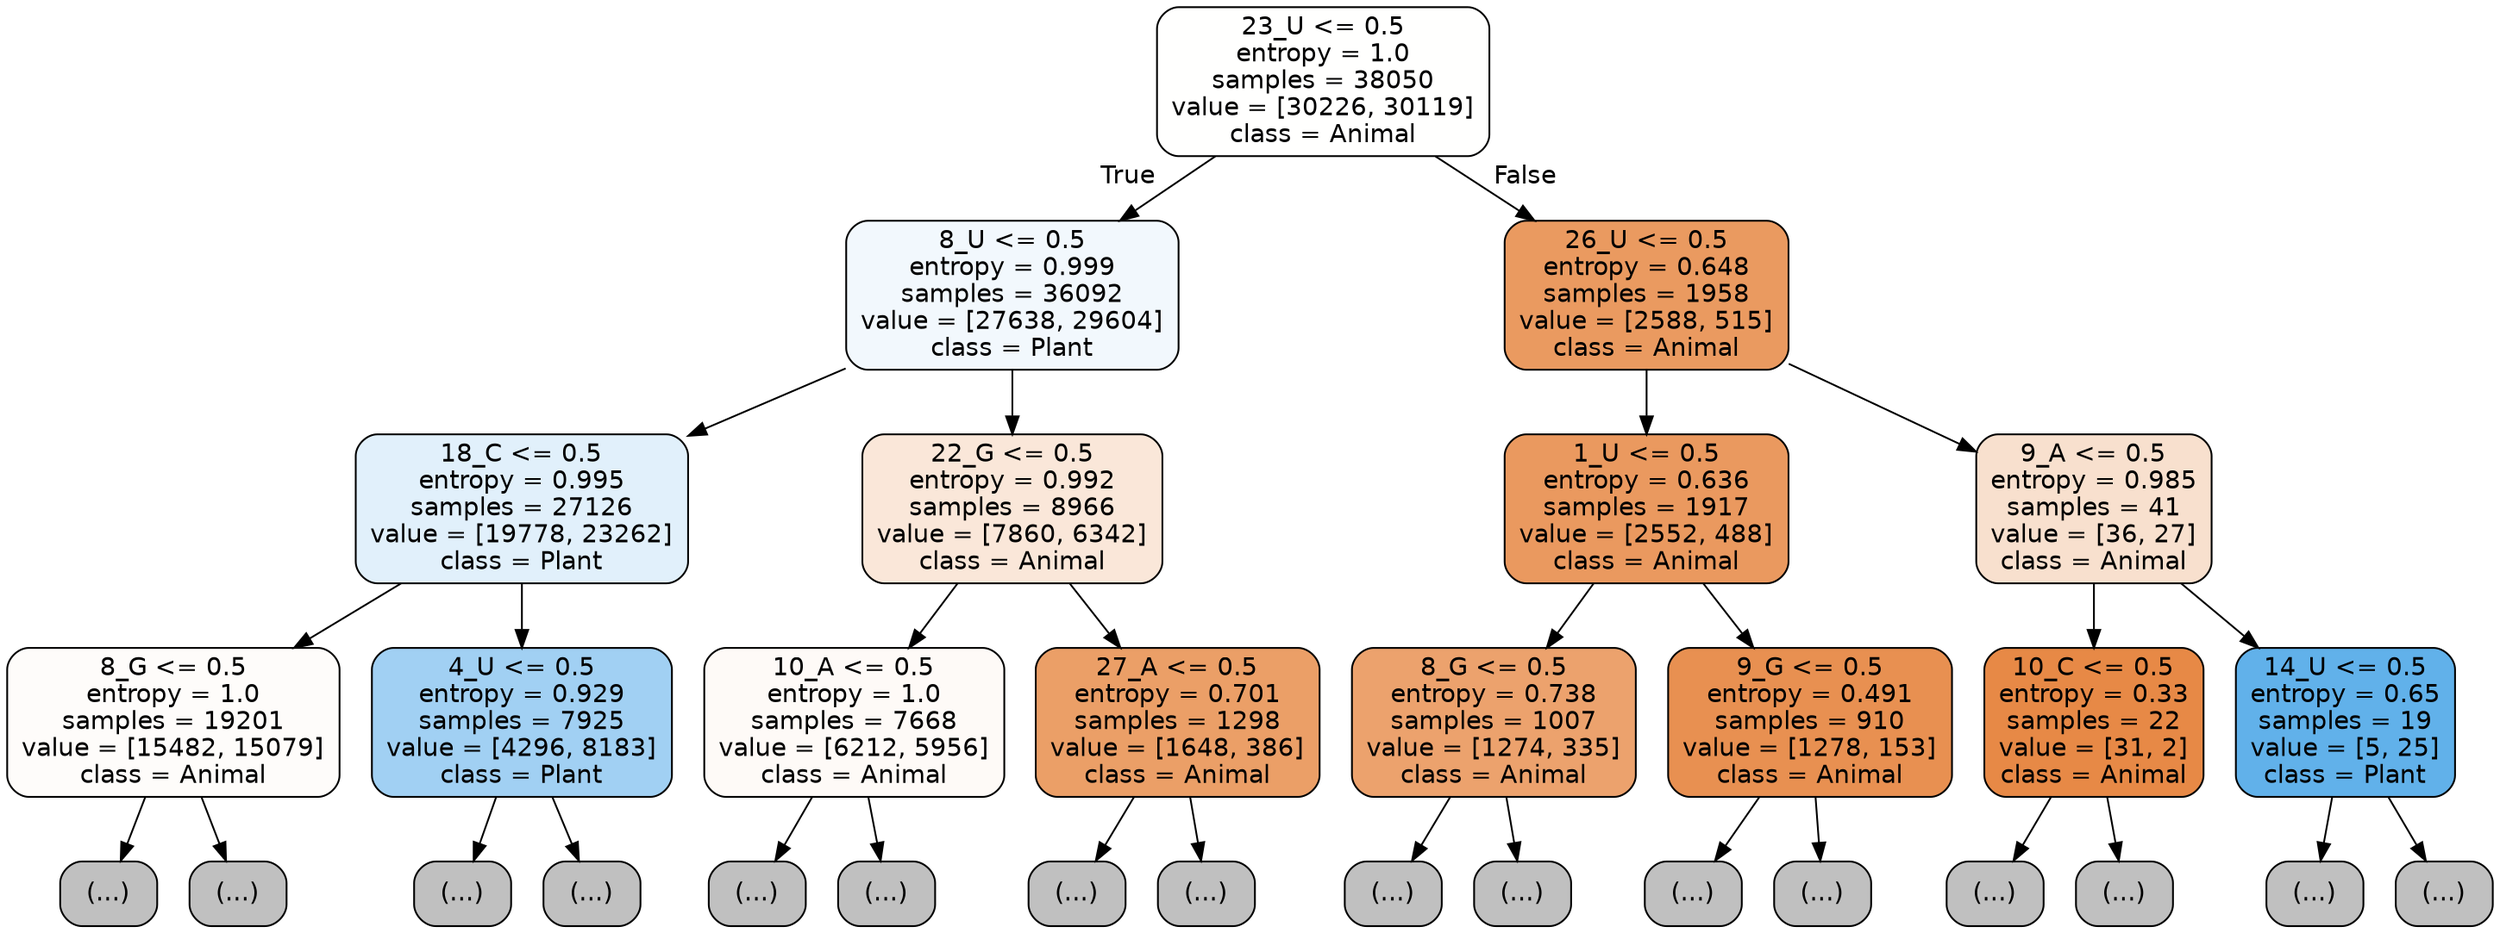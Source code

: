 digraph Tree {
node [shape=box, style="filled, rounded", color="black", fontname="helvetica"] ;
edge [fontname="helvetica"] ;
0 [label="23_U <= 0.5\nentropy = 1.0\nsamples = 38050\nvalue = [30226, 30119]\nclass = Animal", fillcolor="#fffffe"] ;
1 [label="8_U <= 0.5\nentropy = 0.999\nsamples = 36092\nvalue = [27638, 29604]\nclass = Plant", fillcolor="#f2f8fd"] ;
0 -> 1 [labeldistance=2.5, labelangle=45, headlabel="True"] ;
2 [label="18_C <= 0.5\nentropy = 0.995\nsamples = 27126\nvalue = [19778, 23262]\nclass = Plant", fillcolor="#e1f0fb"] ;
1 -> 2 ;
3 [label="8_G <= 0.5\nentropy = 1.0\nsamples = 19201\nvalue = [15482, 15079]\nclass = Animal", fillcolor="#fefcfa"] ;
2 -> 3 ;
4 [label="(...)", fillcolor="#C0C0C0"] ;
3 -> 4 ;
5835 [label="(...)", fillcolor="#C0C0C0"] ;
3 -> 5835 ;
9190 [label="4_U <= 0.5\nentropy = 0.929\nsamples = 7925\nvalue = [4296, 8183]\nclass = Plant", fillcolor="#a1d0f3"] ;
2 -> 9190 ;
9191 [label="(...)", fillcolor="#C0C0C0"] ;
9190 -> 9191 ;
11200 [label="(...)", fillcolor="#C0C0C0"] ;
9190 -> 11200 ;
11817 [label="22_G <= 0.5\nentropy = 0.992\nsamples = 8966\nvalue = [7860, 6342]\nclass = Animal", fillcolor="#fae7d9"] ;
1 -> 11817 ;
11818 [label="10_A <= 0.5\nentropy = 1.0\nsamples = 7668\nvalue = [6212, 5956]\nclass = Animal", fillcolor="#fefaf7"] ;
11817 -> 11818 ;
11819 [label="(...)", fillcolor="#C0C0C0"] ;
11818 -> 11819 ;
14852 [label="(...)", fillcolor="#C0C0C0"] ;
11818 -> 14852 ;
15757 [label="27_A <= 0.5\nentropy = 0.701\nsamples = 1298\nvalue = [1648, 386]\nclass = Animal", fillcolor="#eb9f67"] ;
11817 -> 15757 ;
15758 [label="(...)", fillcolor="#C0C0C0"] ;
15757 -> 15758 ;
16177 [label="(...)", fillcolor="#C0C0C0"] ;
15757 -> 16177 ;
16180 [label="26_U <= 0.5\nentropy = 0.648\nsamples = 1958\nvalue = [2588, 515]\nclass = Animal", fillcolor="#ea9a60"] ;
0 -> 16180 [labeldistance=2.5, labelangle=-45, headlabel="False"] ;
16181 [label="1_U <= 0.5\nentropy = 0.636\nsamples = 1917\nvalue = [2552, 488]\nclass = Animal", fillcolor="#ea995f"] ;
16180 -> 16181 ;
16182 [label="8_G <= 0.5\nentropy = 0.738\nsamples = 1007\nvalue = [1274, 335]\nclass = Animal", fillcolor="#eca26d"] ;
16181 -> 16182 ;
16183 [label="(...)", fillcolor="#C0C0C0"] ;
16182 -> 16183 ;
16518 [label="(...)", fillcolor="#C0C0C0"] ;
16182 -> 16518 ;
16657 [label="9_G <= 0.5\nentropy = 0.491\nsamples = 910\nvalue = [1278, 153]\nclass = Animal", fillcolor="#e89051"] ;
16181 -> 16657 ;
16658 [label="(...)", fillcolor="#C0C0C0"] ;
16657 -> 16658 ;
16913 [label="(...)", fillcolor="#C0C0C0"] ;
16657 -> 16913 ;
17000 [label="9_A <= 0.5\nentropy = 0.985\nsamples = 41\nvalue = [36, 27]\nclass = Animal", fillcolor="#f8e0ce"] ;
16180 -> 17000 ;
17001 [label="10_C <= 0.5\nentropy = 0.33\nsamples = 22\nvalue = [31, 2]\nclass = Animal", fillcolor="#e78946"] ;
17000 -> 17001 ;
17002 [label="(...)", fillcolor="#C0C0C0"] ;
17001 -> 17002 ;
17003 [label="(...)", fillcolor="#C0C0C0"] ;
17001 -> 17003 ;
17010 [label="14_U <= 0.5\nentropy = 0.65\nsamples = 19\nvalue = [5, 25]\nclass = Plant", fillcolor="#61b1ea"] ;
17000 -> 17010 ;
17011 [label="(...)", fillcolor="#C0C0C0"] ;
17010 -> 17011 ;
17014 [label="(...)", fillcolor="#C0C0C0"] ;
17010 -> 17014 ;
}